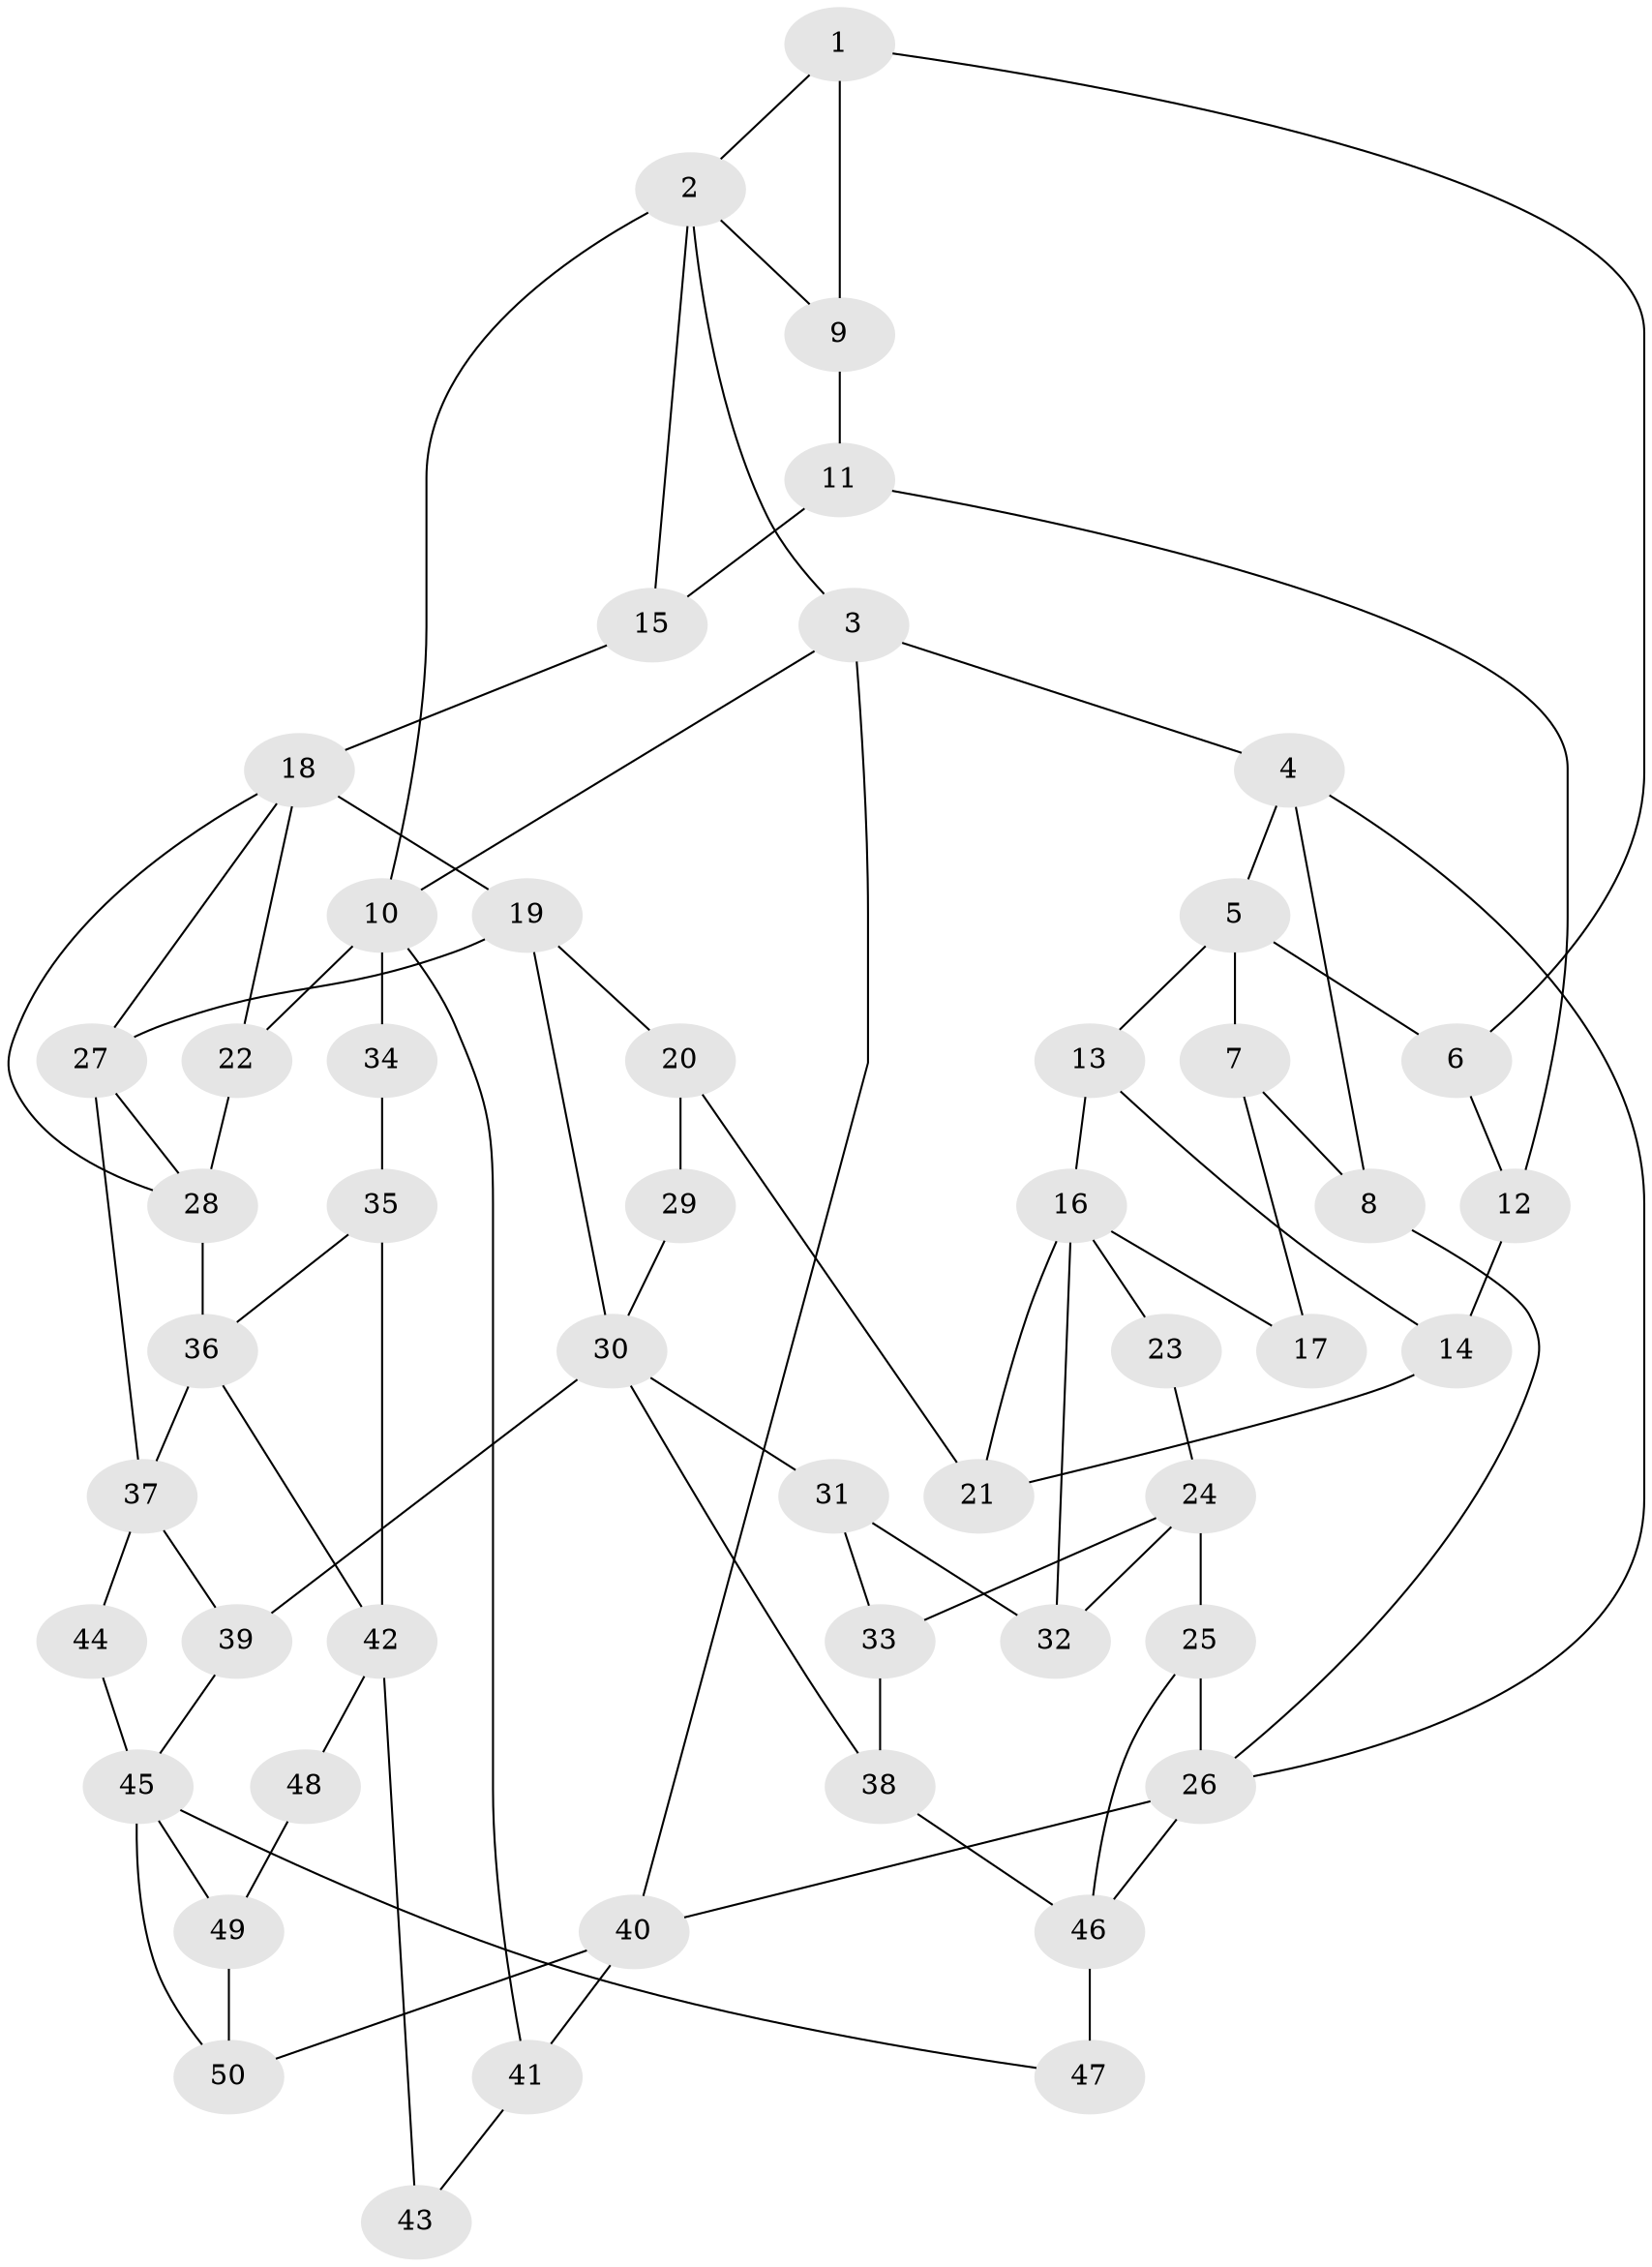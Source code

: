 // original degree distribution, {3: 0.02, 4: 0.24, 6: 0.22, 5: 0.52}
// Generated by graph-tools (version 1.1) at 2025/38/03/09/25 02:38:26]
// undirected, 50 vertices, 84 edges
graph export_dot {
graph [start="1"]
  node [color=gray90,style=filled];
  1;
  2;
  3;
  4;
  5;
  6;
  7;
  8;
  9;
  10;
  11;
  12;
  13;
  14;
  15;
  16;
  17;
  18;
  19;
  20;
  21;
  22;
  23;
  24;
  25;
  26;
  27;
  28;
  29;
  30;
  31;
  32;
  33;
  34;
  35;
  36;
  37;
  38;
  39;
  40;
  41;
  42;
  43;
  44;
  45;
  46;
  47;
  48;
  49;
  50;
  1 -- 2 [weight=1.0];
  1 -- 6 [weight=1.0];
  1 -- 9 [weight=2.0];
  2 -- 3 [weight=1.0];
  2 -- 9 [weight=1.0];
  2 -- 10 [weight=1.0];
  2 -- 15 [weight=2.0];
  3 -- 4 [weight=1.0];
  3 -- 10 [weight=1.0];
  3 -- 40 [weight=1.0];
  4 -- 5 [weight=1.0];
  4 -- 8 [weight=1.0];
  4 -- 26 [weight=1.0];
  5 -- 6 [weight=1.0];
  5 -- 7 [weight=1.0];
  5 -- 13 [weight=2.0];
  6 -- 12 [weight=1.0];
  7 -- 8 [weight=1.0];
  7 -- 17 [weight=1.0];
  8 -- 26 [weight=1.0];
  9 -- 11 [weight=1.0];
  10 -- 22 [weight=1.0];
  10 -- 34 [weight=2.0];
  10 -- 41 [weight=1.0];
  11 -- 12 [weight=1.0];
  11 -- 15 [weight=1.0];
  12 -- 14 [weight=1.0];
  13 -- 14 [weight=1.0];
  13 -- 16 [weight=1.0];
  14 -- 21 [weight=1.0];
  15 -- 18 [weight=2.0];
  16 -- 17 [weight=2.0];
  16 -- 21 [weight=1.0];
  16 -- 23 [weight=1.0];
  16 -- 32 [weight=1.0];
  18 -- 19 [weight=1.0];
  18 -- 22 [weight=1.0];
  18 -- 27 [weight=1.0];
  18 -- 28 [weight=1.0];
  19 -- 20 [weight=1.0];
  19 -- 27 [weight=2.0];
  19 -- 30 [weight=1.0];
  20 -- 21 [weight=1.0];
  20 -- 29 [weight=1.0];
  22 -- 28 [weight=1.0];
  23 -- 24 [weight=2.0];
  24 -- 25 [weight=2.0];
  24 -- 32 [weight=1.0];
  24 -- 33 [weight=1.0];
  25 -- 26 [weight=1.0];
  25 -- 46 [weight=1.0];
  26 -- 40 [weight=1.0];
  26 -- 46 [weight=2.0];
  27 -- 28 [weight=1.0];
  27 -- 37 [weight=2.0];
  28 -- 36 [weight=1.0];
  29 -- 30 [weight=2.0];
  30 -- 31 [weight=1.0];
  30 -- 38 [weight=1.0];
  30 -- 39 [weight=1.0];
  31 -- 32 [weight=1.0];
  31 -- 33 [weight=1.0];
  33 -- 38 [weight=1.0];
  34 -- 35 [weight=1.0];
  35 -- 36 [weight=1.0];
  35 -- 42 [weight=1.0];
  36 -- 37 [weight=2.0];
  36 -- 42 [weight=1.0];
  37 -- 39 [weight=1.0];
  37 -- 44 [weight=1.0];
  38 -- 46 [weight=1.0];
  39 -- 45 [weight=1.0];
  40 -- 41 [weight=1.0];
  40 -- 50 [weight=1.0];
  41 -- 43 [weight=1.0];
  42 -- 43 [weight=2.0];
  42 -- 48 [weight=2.0];
  44 -- 45 [weight=2.0];
  45 -- 47 [weight=1.0];
  45 -- 49 [weight=1.0];
  45 -- 50 [weight=1.0];
  46 -- 47 [weight=2.0];
  48 -- 49 [weight=1.0];
  49 -- 50 [weight=1.0];
}
